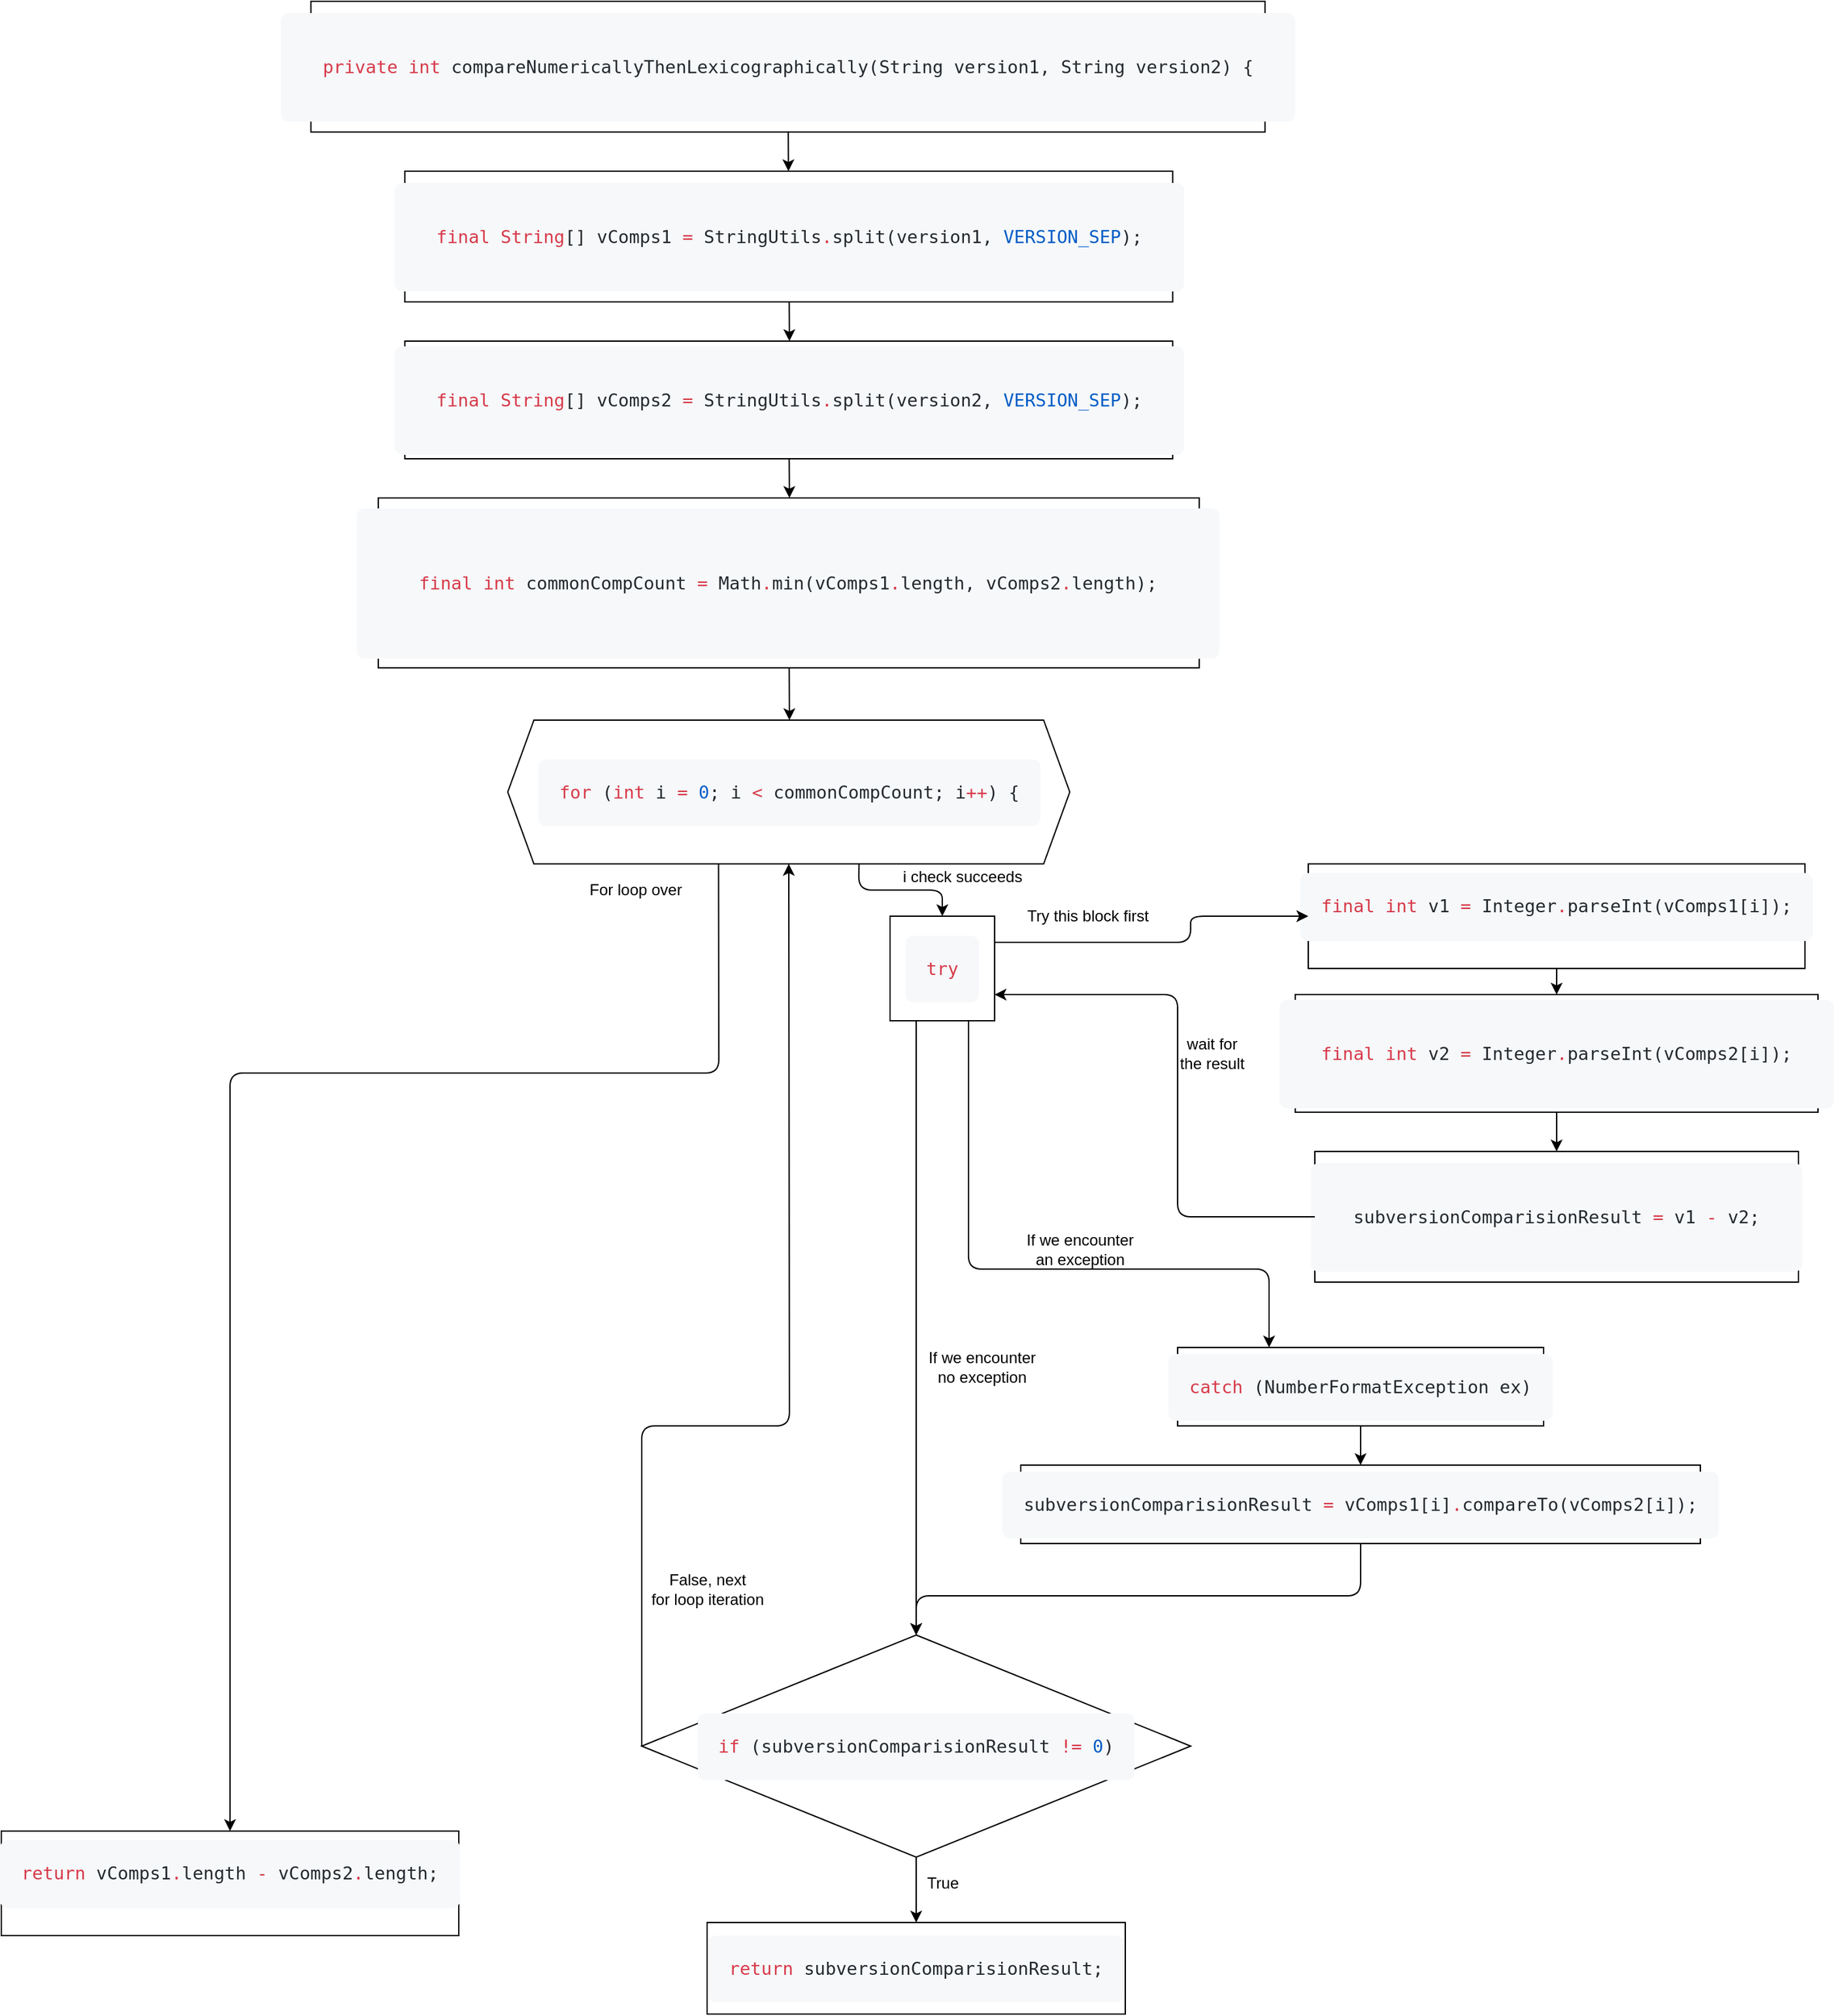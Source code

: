 <mxfile version="13.7.7" type="device"><diagram id="C5RBs43oDa-KdzZeNtuy" name="Page-1"><mxGraphModel dx="377" dy="-1249" grid="1" gridSize="10" guides="1" tooltips="1" connect="1" arrows="1" fold="1" page="1" pageScale="1" pageWidth="827" pageHeight="1169" math="0" shadow="0"><root><mxCell id="WIyWlLk6GJQsqaUBKTNV-0"/><mxCell id="WIyWlLk6GJQsqaUBKTNV-1" parent="WIyWlLk6GJQsqaUBKTNV-0"/><mxCell id="DRiwzqH_XunaTa5XtWrQ-318" value="&lt;pre style=&quot;box-sizing: border-box ; font-family: , &amp;#34;consolas&amp;#34; , &amp;#34;liberation mono&amp;#34; , &amp;#34;menlo&amp;#34; , monospace ; font-size: 13.6px ; margin-top: 0px ; margin-bottom: 0px ; overflow-wrap: normal ; padding: 16px ; overflow: auto ; line-height: 1.45 ; background-color: rgb(246 , 248 , 250) ; border-radius: 6px ; word-break: normal ; color: rgb(36 , 41 , 46)&quot;&gt;&lt;pre style=&quot;box-sizing: border-box ; font-family: , &amp;#34;consolas&amp;#34; , &amp;#34;liberation mono&amp;#34; , &amp;#34;menlo&amp;#34; , monospace ; font-size: 13.6px ; margin-top: 0px ; margin-bottom: 0px ; overflow-wrap: normal ; padding: 16px ; overflow: auto ; line-height: 1.45 ; border-radius: 6px ; word-break: normal&quot;&gt;&lt;span class=&quot;pl-k&quot; style=&quot;box-sizing: border-box ; color: rgb(215 , 58 , 73)&quot;&gt;private&lt;/span&gt; &lt;span class=&quot;pl-k&quot; style=&quot;box-sizing: border-box ; color: rgb(215 , 58 , 73)&quot;&gt;int&lt;/span&gt; compareNumericallyThenLexicographically(&lt;span class=&quot;pl-smi&quot; style=&quot;box-sizing: border-box&quot;&gt;String&lt;/span&gt; version1, &lt;span class=&quot;pl-smi&quot; style=&quot;box-sizing: border-box&quot;&gt;String&lt;/span&gt; version2) {&lt;/pre&gt;&lt;/pre&gt;" style="rounded=0;whiteSpace=wrap;html=1;" parent="WIyWlLk6GJQsqaUBKTNV-1" vertex="1"><mxGeometry x="2206.88" y="3010" width="730" height="100" as="geometry"/></mxCell><mxCell id="DRiwzqH_XunaTa5XtWrQ-319" value="&lt;pre style=&quot;box-sizing: border-box ; font-family: , &amp;#34;consolas&amp;#34; , &amp;#34;liberation mono&amp;#34; , &amp;#34;menlo&amp;#34; , monospace ; font-size: 13.6px ; margin-top: 0px ; margin-bottom: 0px ; overflow-wrap: normal ; padding: 16px ; overflow: auto ; line-height: 1.45 ; background-color: rgb(246 , 248 , 250) ; border-radius: 6px ; word-break: normal ; color: rgb(36 , 41 , 46)&quot;&gt;&lt;pre style=&quot;box-sizing: border-box ; font-family: , &amp;#34;consolas&amp;#34; , &amp;#34;liberation mono&amp;#34; , &amp;#34;menlo&amp;#34; , monospace ; font-size: 13.6px ; margin-top: 0px ; margin-bottom: 0px ; overflow-wrap: normal ; padding: 16px ; overflow: auto ; line-height: 1.45 ; border-radius: 6px ; word-break: normal&quot;&gt;&lt;span class=&quot;pl-k&quot; style=&quot;box-sizing: border-box ; color: rgb(215 , 58 , 73)&quot;&gt;final&lt;/span&gt; &lt;span class=&quot;pl-k&quot; style=&quot;box-sizing: border-box ; color: rgb(215 , 58 , 73)&quot;&gt;String&lt;/span&gt;[] vComps1 &lt;span class=&quot;pl-k&quot; style=&quot;box-sizing: border-box ; color: rgb(215 , 58 , 73)&quot;&gt;=&lt;/span&gt; &lt;span class=&quot;pl-smi&quot; style=&quot;box-sizing: border-box&quot;&gt;StringUtils&lt;/span&gt;&lt;span class=&quot;pl-k&quot; style=&quot;box-sizing: border-box ; color: rgb(215 , 58 , 73)&quot;&gt;.&lt;/span&gt;split(version1, &lt;span class=&quot;pl-c1&quot; style=&quot;box-sizing: border-box ; color: rgb(0 , 92 , 197)&quot;&gt;VERSION_SEP&lt;/span&gt;);&lt;/pre&gt;&lt;/pre&gt;" style="rounded=0;whiteSpace=wrap;html=1;" parent="WIyWlLk6GJQsqaUBKTNV-1" vertex="1"><mxGeometry x="2278.75" y="3140" width="587.5" height="100" as="geometry"/></mxCell><mxCell id="DRiwzqH_XunaTa5XtWrQ-320" value="" style="endArrow=classic;html=1;" parent="WIyWlLk6GJQsqaUBKTNV-1" source="DRiwzqH_XunaTa5XtWrQ-318" target="DRiwzqH_XunaTa5XtWrQ-319" edge="1"><mxGeometry width="50" height="50" relative="1" as="geometry"><mxPoint x="2540" y="3400" as="sourcePoint"/><mxPoint x="2590" y="3350" as="targetPoint"/></mxGeometry></mxCell><mxCell id="DRiwzqH_XunaTa5XtWrQ-321" value="" style="endArrow=classic;html=1;" parent="WIyWlLk6GJQsqaUBKTNV-1" source="DRiwzqH_XunaTa5XtWrQ-319" edge="1"><mxGeometry width="50" height="50" relative="1" as="geometry"><mxPoint x="2540" y="3380" as="sourcePoint"/><mxPoint x="2573" y="3270" as="targetPoint"/></mxGeometry></mxCell><mxCell id="DRiwzqH_XunaTa5XtWrQ-322" value="&lt;pre style=&quot;box-sizing: border-box ; font-family: , &amp;#34;consolas&amp;#34; , &amp;#34;liberation mono&amp;#34; , &amp;#34;menlo&amp;#34; , monospace ; font-size: 13.6px ; margin-top: 0px ; margin-bottom: 0px ; overflow-wrap: normal ; padding: 16px ; overflow: auto ; line-height: 1.45 ; background-color: rgb(246 , 248 , 250) ; border-radius: 6px ; word-break: normal ; color: rgb(36 , 41 , 46)&quot;&gt;&lt;pre style=&quot;box-sizing: border-box ; font-family: , &amp;#34;consolas&amp;#34; , &amp;#34;liberation mono&amp;#34; , &amp;#34;menlo&amp;#34; , monospace ; font-size: 13.6px ; margin-top: 0px ; margin-bottom: 0px ; overflow-wrap: normal ; padding: 16px ; overflow: auto ; line-height: 1.45 ; border-radius: 6px ; word-break: normal&quot;&gt;&lt;span class=&quot;pl-k&quot; style=&quot;box-sizing: border-box ; color: rgb(215 , 58 , 73)&quot;&gt;final&lt;/span&gt; &lt;span class=&quot;pl-k&quot; style=&quot;box-sizing: border-box ; color: rgb(215 , 58 , 73)&quot;&gt;String&lt;/span&gt;[] vComps2 &lt;span class=&quot;pl-k&quot; style=&quot;box-sizing: border-box ; color: rgb(215 , 58 , 73)&quot;&gt;=&lt;/span&gt; &lt;span class=&quot;pl-smi&quot; style=&quot;box-sizing: border-box&quot;&gt;StringUtils&lt;/span&gt;&lt;span class=&quot;pl-k&quot; style=&quot;box-sizing: border-box ; color: rgb(215 , 58 , 73)&quot;&gt;.&lt;/span&gt;split(version2, &lt;span class=&quot;pl-c1&quot; style=&quot;box-sizing: border-box ; color: rgb(0 , 92 , 197)&quot;&gt;VERSION_SEP&lt;/span&gt;);&lt;/pre&gt;&lt;/pre&gt;" style="rounded=0;whiteSpace=wrap;html=1;" parent="WIyWlLk6GJQsqaUBKTNV-1" vertex="1"><mxGeometry x="2278.75" y="3270" width="587.5" height="90" as="geometry"/></mxCell><mxCell id="DRiwzqH_XunaTa5XtWrQ-323" value="" style="endArrow=classic;html=1;" parent="WIyWlLk6GJQsqaUBKTNV-1" source="DRiwzqH_XunaTa5XtWrQ-322" edge="1"><mxGeometry width="50" height="50" relative="1" as="geometry"><mxPoint x="2540" y="3490" as="sourcePoint"/><mxPoint x="2573" y="3390" as="targetPoint"/></mxGeometry></mxCell><mxCell id="DRiwzqH_XunaTa5XtWrQ-324" value="&lt;pre style=&quot;box-sizing: border-box ; font-family: , &amp;#34;consolas&amp;#34; , &amp;#34;liberation mono&amp;#34; , &amp;#34;menlo&amp;#34; , monospace ; font-size: 13.6px ; margin-top: 0px ; margin-bottom: 0px ; overflow-wrap: normal ; padding: 16px ; overflow: auto ; line-height: 1.45 ; background-color: rgb(246 , 248 , 250) ; border-radius: 6px ; word-break: normal ; color: rgb(36 , 41 , 46)&quot;&gt;&lt;pre style=&quot;box-sizing: border-box ; font-family: , &amp;#34;consolas&amp;#34; , &amp;#34;liberation mono&amp;#34; , &amp;#34;menlo&amp;#34; , monospace ; font-size: 13.6px ; margin-top: 0px ; margin-bottom: 0px ; overflow-wrap: normal ; padding: 16px ; overflow: auto ; line-height: 1.45 ; border-radius: 6px ; word-break: normal&quot;&gt;&lt;pre style=&quot;box-sizing: border-box ; font-family: , &amp;#34;consolas&amp;#34; , &amp;#34;liberation mono&amp;#34; , &amp;#34;menlo&amp;#34; , monospace ; font-size: 13.6px ; margin-top: 0px ; margin-bottom: 0px ; overflow-wrap: normal ; padding: 16px ; overflow: auto ; line-height: 1.45 ; border-radius: 6px ; word-break: normal&quot;&gt;&lt;span class=&quot;pl-k&quot; style=&quot;box-sizing: border-box ; color: rgb(215 , 58 , 73)&quot;&gt;final&lt;/span&gt; &lt;span class=&quot;pl-k&quot; style=&quot;box-sizing: border-box ; color: rgb(215 , 58 , 73)&quot;&gt;int&lt;/span&gt; commonCompCount &lt;span class=&quot;pl-k&quot; style=&quot;box-sizing: border-box ; color: rgb(215 , 58 , 73)&quot;&gt;=&lt;/span&gt; &lt;span class=&quot;pl-smi&quot; style=&quot;box-sizing: border-box&quot;&gt;Math&lt;/span&gt;&lt;span class=&quot;pl-k&quot; style=&quot;box-sizing: border-box ; color: rgb(215 , 58 , 73)&quot;&gt;.&lt;/span&gt;min(vComps1&lt;span class=&quot;pl-k&quot; style=&quot;box-sizing: border-box ; color: rgb(215 , 58 , 73)&quot;&gt;.&lt;/span&gt;length, vComps2&lt;span class=&quot;pl-k&quot; style=&quot;box-sizing: border-box ; color: rgb(215 , 58 , 73)&quot;&gt;.&lt;/span&gt;length);&lt;/pre&gt;&lt;/pre&gt;&lt;/pre&gt;" style="rounded=0;whiteSpace=wrap;html=1;" parent="WIyWlLk6GJQsqaUBKTNV-1" vertex="1"><mxGeometry x="2258.44" y="3390" width="628.13" height="130" as="geometry"/></mxCell><mxCell id="DRiwzqH_XunaTa5XtWrQ-325" value="" style="endArrow=classic;html=1;" parent="WIyWlLk6GJQsqaUBKTNV-1" source="DRiwzqH_XunaTa5XtWrQ-324" edge="1"><mxGeometry width="50" height="50" relative="1" as="geometry"><mxPoint x="2540" y="3610" as="sourcePoint"/><mxPoint x="2573" y="3560" as="targetPoint"/></mxGeometry></mxCell><mxCell id="DRiwzqH_XunaTa5XtWrQ-326" value="&lt;pre style=&quot;box-sizing: border-box ; font-family: , &amp;#34;consolas&amp;#34; , &amp;#34;liberation mono&amp;#34; , &amp;#34;menlo&amp;#34; , monospace ; font-size: 13.6px ; margin-top: 0px ; margin-bottom: 0px ; overflow-wrap: normal ; padding: 16px ; overflow: auto ; line-height: 1.45 ; background-color: rgb(246 , 248 , 250) ; border-radius: 6px ; word-break: normal ; color: rgb(36 , 41 , 46)&quot;&gt;&lt;span class=&quot;pl-k&quot; style=&quot;box-sizing: border-box ; color: rgb(215 , 58 , 73)&quot;&gt;for&lt;/span&gt; (&lt;span class=&quot;pl-k&quot; style=&quot;box-sizing: border-box ; color: rgb(215 , 58 , 73)&quot;&gt;int&lt;/span&gt; i &lt;span class=&quot;pl-k&quot; style=&quot;box-sizing: border-box ; color: rgb(215 , 58 , 73)&quot;&gt;=&lt;/span&gt; &lt;span class=&quot;pl-c1&quot; style=&quot;box-sizing: border-box ; color: rgb(0 , 92 , 197)&quot;&gt;0&lt;/span&gt;; i &lt;span class=&quot;pl-k&quot; style=&quot;box-sizing: border-box ; color: rgb(215 , 58 , 73)&quot;&gt;&amp;lt;&lt;/span&gt; commonCompCount; i&lt;span class=&quot;pl-k&quot; style=&quot;box-sizing: border-box ; color: rgb(215 , 58 , 73)&quot;&gt;++&lt;/span&gt;) {&lt;/pre&gt;" style="shape=hexagon;perimeter=hexagonPerimeter2;whiteSpace=wrap;html=1;fixedSize=1;" parent="WIyWlLk6GJQsqaUBKTNV-1" vertex="1"><mxGeometry x="2357.51" y="3560" width="430" height="110" as="geometry"/></mxCell><mxCell id="DRiwzqH_XunaTa5XtWrQ-327" value="&lt;pre style=&quot;box-sizing: border-box ; font-family: , &amp;#34;consolas&amp;#34; , &amp;#34;liberation mono&amp;#34; , &amp;#34;menlo&amp;#34; , monospace ; font-size: 13.6px ; margin-top: 0px ; margin-bottom: 0px ; overflow-wrap: normal ; padding: 16px ; overflow: auto ; line-height: 1.45 ; background-color: rgb(246 , 248 , 250) ; border-radius: 6px ; word-break: normal ; color: rgb(36 , 41 , 46)&quot;&gt;&lt;span class=&quot;pl-k&quot; style=&quot;box-sizing: border-box ; color: rgb(215 , 58 , 73)&quot;&gt;final&lt;/span&gt; &lt;span class=&quot;pl-k&quot; style=&quot;box-sizing: border-box ; color: rgb(215 , 58 , 73)&quot;&gt;int&lt;/span&gt; v1 &lt;span class=&quot;pl-k&quot; style=&quot;box-sizing: border-box ; color: rgb(215 , 58 , 73)&quot;&gt;=&lt;/span&gt; &lt;span class=&quot;pl-smi&quot; style=&quot;box-sizing: border-box&quot;&gt;Integer&lt;/span&gt;&lt;span class=&quot;pl-k&quot; style=&quot;box-sizing: border-box ; color: rgb(215 , 58 , 73)&quot;&gt;.&lt;/span&gt;parseInt(vComps1[i]);&lt;br&gt;&lt;/pre&gt;&lt;div&gt;&lt;br&gt;&lt;/div&gt;" style="rounded=0;whiteSpace=wrap;html=1;" parent="WIyWlLk6GJQsqaUBKTNV-1" vertex="1"><mxGeometry x="2970" y="3670" width="380" height="80" as="geometry"/></mxCell><mxCell id="DRiwzqH_XunaTa5XtWrQ-328" value="&lt;pre style=&quot;box-sizing: border-box ; font-family: , &amp;#34;consolas&amp;#34; , &amp;#34;liberation mono&amp;#34; , &amp;#34;menlo&amp;#34; , monospace ; font-size: 13.6px ; margin-top: 0px ; margin-bottom: 0px ; overflow-wrap: normal ; padding: 16px ; overflow: auto ; line-height: 1.45 ; background-color: rgb(246 , 248 , 250) ; border-radius: 6px ; word-break: normal ; color: rgb(36 , 41 , 46)&quot;&gt;&lt;span class=&quot;pl-k&quot; style=&quot;box-sizing: border-box ; color: rgb(215 , 58 , 73)&quot;&gt;try&lt;/span&gt;&lt;/pre&gt;" style="whiteSpace=wrap;html=1;aspect=fixed;" parent="WIyWlLk6GJQsqaUBKTNV-1" vertex="1"><mxGeometry x="2650" y="3710" width="80" height="80" as="geometry"/></mxCell><mxCell id="DRiwzqH_XunaTa5XtWrQ-329" value="&lt;pre style=&quot;box-sizing: border-box ; font-family: , &amp;#34;consolas&amp;#34; , &amp;#34;liberation mono&amp;#34; , &amp;#34;menlo&amp;#34; , monospace ; font-size: 13.6px ; margin-top: 0px ; margin-bottom: 0px ; overflow-wrap: normal ; padding: 16px ; overflow: auto ; line-height: 1.45 ; background-color: rgb(246 , 248 , 250) ; border-radius: 6px ; word-break: normal ; color: rgb(36 , 41 , 46)&quot;&gt;&lt;pre style=&quot;box-sizing: border-box ; font-family: , &amp;#34;consolas&amp;#34; , &amp;#34;liberation mono&amp;#34; , &amp;#34;menlo&amp;#34; , monospace ; font-size: 13.6px ; margin-top: 0px ; margin-bottom: 0px ; overflow-wrap: normal ; padding: 16px ; overflow: auto ; line-height: 1.45 ; border-radius: 6px ; word-break: normal&quot;&gt;&lt;span class=&quot;pl-k&quot; style=&quot;box-sizing: border-box ; color: rgb(215 , 58 , 73)&quot;&gt;final&lt;/span&gt; &lt;span class=&quot;pl-k&quot; style=&quot;box-sizing: border-box ; color: rgb(215 , 58 , 73)&quot;&gt;int&lt;/span&gt; v2 &lt;span class=&quot;pl-k&quot; style=&quot;box-sizing: border-box ; color: rgb(215 , 58 , 73)&quot;&gt;=&lt;/span&gt; &lt;span class=&quot;pl-smi&quot; style=&quot;box-sizing: border-box&quot;&gt;Integer&lt;/span&gt;&lt;span class=&quot;pl-k&quot; style=&quot;box-sizing: border-box ; color: rgb(215 , 58 , 73)&quot;&gt;.&lt;/span&gt;parseInt(vComps2[i]);&lt;/pre&gt;&lt;/pre&gt;" style="rounded=0;whiteSpace=wrap;html=1;" parent="WIyWlLk6GJQsqaUBKTNV-1" vertex="1"><mxGeometry x="2960" y="3770" width="400" height="90" as="geometry"/></mxCell><mxCell id="DRiwzqH_XunaTa5XtWrQ-330" value="&lt;pre style=&quot;box-sizing: border-box ; font-family: , &amp;#34;consolas&amp;#34; , &amp;#34;liberation mono&amp;#34; , &amp;#34;menlo&amp;#34; , monospace ; font-size: 13.6px ; margin-top: 0px ; margin-bottom: 0px ; overflow-wrap: normal ; padding: 16px ; overflow: auto ; line-height: 1.45 ; background-color: rgb(246 , 248 , 250) ; border-radius: 6px ; word-break: normal ; color: rgb(36 , 41 , 46)&quot;&gt;&lt;pre style=&quot;box-sizing: border-box ; font-family: , &amp;#34;consolas&amp;#34; , &amp;#34;liberation mono&amp;#34; , &amp;#34;menlo&amp;#34; , monospace ; font-size: 13.6px ; margin-top: 0px ; margin-bottom: 0px ; overflow-wrap: normal ; padding: 16px ; overflow: auto ; line-height: 1.45 ; border-radius: 6px ; word-break: normal&quot;&gt;subversionComparisionResult &lt;span class=&quot;pl-k&quot; style=&quot;box-sizing: border-box ; color: rgb(215 , 58 , 73)&quot;&gt;=&lt;/span&gt; v1 &lt;span class=&quot;pl-k&quot; style=&quot;box-sizing: border-box ; color: rgb(215 , 58 , 73)&quot;&gt;-&lt;/span&gt; v2;&lt;/pre&gt;&lt;/pre&gt;" style="rounded=0;whiteSpace=wrap;html=1;" parent="WIyWlLk6GJQsqaUBKTNV-1" vertex="1"><mxGeometry x="2975" y="3890" width="370" height="100" as="geometry"/></mxCell><mxCell id="DRiwzqH_XunaTa5XtWrQ-331" value="&lt;pre style=&quot;box-sizing: border-box ; font-family: , &amp;#34;consolas&amp;#34; , &amp;#34;liberation mono&amp;#34; , &amp;#34;menlo&amp;#34; , monospace ; font-size: 13.6px ; margin-top: 0px ; margin-bottom: 0px ; overflow-wrap: normal ; padding: 16px ; overflow: auto ; line-height: 1.45 ; background-color: rgb(246 , 248 , 250) ; border-radius: 6px ; word-break: normal ; color: rgb(36 , 41 , 46)&quot;&gt;&lt;span class=&quot;pl-k&quot; style=&quot;box-sizing: border-box ; color: rgb(215 , 58 , 73)&quot;&gt;catch&lt;/span&gt; (&lt;span class=&quot;pl-smi&quot; style=&quot;box-sizing: border-box&quot;&gt;NumberFormatException&lt;/span&gt; ex)&lt;/pre&gt;" style="rounded=0;whiteSpace=wrap;html=1;" parent="WIyWlLk6GJQsqaUBKTNV-1" vertex="1"><mxGeometry x="2870" y="4040" width="280" height="60" as="geometry"/></mxCell><mxCell id="DRiwzqH_XunaTa5XtWrQ-332" value="&lt;pre style=&quot;box-sizing: border-box ; font-family: , &amp;#34;consolas&amp;#34; , &amp;#34;liberation mono&amp;#34; , &amp;#34;menlo&amp;#34; , monospace ; font-size: 13.6px ; margin-top: 0px ; margin-bottom: 0px ; overflow-wrap: normal ; padding: 16px ; overflow: auto ; line-height: 1.45 ; background-color: rgb(246 , 248 , 250) ; border-radius: 6px ; word-break: normal ; color: rgb(36 , 41 , 46)&quot;&gt;subversionComparisionResult &lt;span class=&quot;pl-k&quot; style=&quot;box-sizing: border-box ; color: rgb(215 , 58 , 73)&quot;&gt;=&lt;/span&gt; vComps1[i]&lt;span class=&quot;pl-k&quot; style=&quot;box-sizing: border-box ; color: rgb(215 , 58 , 73)&quot;&gt;.&lt;/span&gt;compareTo(vComps2[i]);&lt;/pre&gt;" style="rounded=0;whiteSpace=wrap;html=1;" parent="WIyWlLk6GJQsqaUBKTNV-1" vertex="1"><mxGeometry x="2750" y="4130" width="520" height="60" as="geometry"/></mxCell><mxCell id="DRiwzqH_XunaTa5XtWrQ-333" value="&lt;pre style=&quot;box-sizing: border-box ; font-family: , &amp;#34;consolas&amp;#34; , &amp;#34;liberation mono&amp;#34; , &amp;#34;menlo&amp;#34; , monospace ; font-size: 13.6px ; margin-top: 0px ; margin-bottom: 0px ; overflow-wrap: normal ; padding: 16px ; overflow: auto ; line-height: 1.45 ; background-color: rgb(246 , 248 , 250) ; border-radius: 6px ; word-break: normal ; color: rgb(36 , 41 , 46)&quot;&gt;&lt;span class=&quot;pl-k&quot; style=&quot;box-sizing: border-box ; color: rgb(215 , 58 , 73)&quot;&gt;if&lt;/span&gt; (subversionComparisionResult &lt;span class=&quot;pl-k&quot; style=&quot;box-sizing: border-box ; color: rgb(215 , 58 , 73)&quot;&gt;!=&lt;/span&gt; &lt;span class=&quot;pl-c1&quot; style=&quot;box-sizing: border-box ; color: rgb(0 , 92 , 197)&quot;&gt;0&lt;/span&gt;)&lt;/pre&gt;" style="rhombus;whiteSpace=wrap;html=1;" parent="WIyWlLk6GJQsqaUBKTNV-1" vertex="1"><mxGeometry x="2460" y="4260" width="420" height="170" as="geometry"/></mxCell><mxCell id="DRiwzqH_XunaTa5XtWrQ-334" value="&lt;pre style=&quot;box-sizing: border-box ; font-family: , &amp;#34;consolas&amp;#34; , &amp;#34;liberation mono&amp;#34; , &amp;#34;menlo&amp;#34; , monospace ; font-size: 13.6px ; margin-top: 0px ; margin-bottom: 0px ; overflow-wrap: normal ; padding: 16px ; overflow: auto ; line-height: 1.45 ; background-color: rgb(246 , 248 , 250) ; border-radius: 6px ; word-break: normal ; color: rgb(36 , 41 , 46)&quot;&gt;&lt;span class=&quot;pl-k&quot; style=&quot;box-sizing: border-box ; color: rgb(215 , 58 , 73)&quot;&gt;return&lt;/span&gt; subversionComparisionResult;&lt;/pre&gt;" style="rounded=0;whiteSpace=wrap;html=1;" parent="WIyWlLk6GJQsqaUBKTNV-1" vertex="1"><mxGeometry x="2510" y="4480" width="320" height="70" as="geometry"/></mxCell><mxCell id="DRiwzqH_XunaTa5XtWrQ-335" value="&lt;pre style=&quot;box-sizing: border-box ; font-family: , &amp;#34;consolas&amp;#34; , &amp;#34;liberation mono&amp;#34; , &amp;#34;menlo&amp;#34; , monospace ; font-size: 13.6px ; margin-top: 0px ; margin-bottom: 0px ; overflow-wrap: normal ; padding: 16px ; overflow: auto ; line-height: 1.45 ; background-color: rgb(246 , 248 , 250) ; border-radius: 6px ; word-break: normal ; color: rgb(36 , 41 , 46)&quot;&gt;&lt;span class=&quot;pl-k&quot; style=&quot;box-sizing: border-box ; color: rgb(215 , 58 , 73)&quot;&gt;return&lt;/span&gt; vComps1&lt;span class=&quot;pl-k&quot; style=&quot;box-sizing: border-box ; color: rgb(215 , 58 , 73)&quot;&gt;.&lt;/span&gt;length &lt;span class=&quot;pl-k&quot; style=&quot;box-sizing: border-box ; color: rgb(215 , 58 , 73)&quot;&gt;-&lt;/span&gt; vComps2&lt;span class=&quot;pl-k&quot; style=&quot;box-sizing: border-box ; color: rgb(215 , 58 , 73)&quot;&gt;.&lt;/span&gt;length;&lt;br&gt;&lt;/pre&gt;&lt;div&gt;&lt;br&gt;&lt;/div&gt;" style="rounded=0;whiteSpace=wrap;html=1;" parent="WIyWlLk6GJQsqaUBKTNV-1" vertex="1"><mxGeometry x="1970" y="4410" width="350" height="80" as="geometry"/></mxCell><mxCell id="DRiwzqH_XunaTa5XtWrQ-336" value="" style="endArrow=classic;html=1;entryX=0.5;entryY=0;entryDx=0;entryDy=0;exitX=0.625;exitY=1;exitDx=0;exitDy=0;" parent="WIyWlLk6GJQsqaUBKTNV-1" source="DRiwzqH_XunaTa5XtWrQ-326" target="DRiwzqH_XunaTa5XtWrQ-328" edge="1"><mxGeometry width="50" height="50" relative="1" as="geometry"><mxPoint x="2690" y="4160" as="sourcePoint"/><mxPoint x="2680" y="3700" as="targetPoint"/><Array as="points"><mxPoint x="2626" y="3690"/><mxPoint x="2690" y="3690"/></Array></mxGeometry></mxCell><mxCell id="DRiwzqH_XunaTa5XtWrQ-337" value="" style="endArrow=classic;html=1;exitX=0.375;exitY=1;exitDx=0;exitDy=0;" parent="WIyWlLk6GJQsqaUBKTNV-1" source="DRiwzqH_XunaTa5XtWrQ-326" target="DRiwzqH_XunaTa5XtWrQ-335" edge="1"><mxGeometry width="50" height="50" relative="1" as="geometry"><mxPoint x="2560" y="4410" as="sourcePoint"/><mxPoint x="2610" y="4360" as="targetPoint"/><Array as="points"><mxPoint x="2519" y="3830"/><mxPoint x="2145" y="3830"/></Array></mxGeometry></mxCell><mxCell id="DRiwzqH_XunaTa5XtWrQ-338" value="" style="endArrow=classic;html=1;entryX=0.5;entryY=0;entryDx=0;entryDy=0;exitX=0.5;exitY=1;exitDx=0;exitDy=0;" parent="WIyWlLk6GJQsqaUBKTNV-1" source="DRiwzqH_XunaTa5XtWrQ-329" target="DRiwzqH_XunaTa5XtWrQ-330" edge="1"><mxGeometry width="50" height="50" relative="1" as="geometry"><mxPoint x="3120" y="3880" as="sourcePoint"/><mxPoint x="3170" y="3830" as="targetPoint"/></mxGeometry></mxCell><mxCell id="DRiwzqH_XunaTa5XtWrQ-339" value="" style="endArrow=classic;html=1;entryX=0.5;entryY=0;entryDx=0;entryDy=0;exitX=0.5;exitY=1;exitDx=0;exitDy=0;" parent="WIyWlLk6GJQsqaUBKTNV-1" source="DRiwzqH_XunaTa5XtWrQ-327" target="DRiwzqH_XunaTa5XtWrQ-329" edge="1"><mxGeometry width="50" height="50" relative="1" as="geometry"><mxPoint x="3120" y="3880" as="sourcePoint"/><mxPoint x="3170" y="3830" as="targetPoint"/></mxGeometry></mxCell><mxCell id="DRiwzqH_XunaTa5XtWrQ-340" value="" style="endArrow=classic;html=1;exitX=1;exitY=0.25;exitDx=0;exitDy=0;entryX=0;entryY=0.5;entryDx=0;entryDy=0;" parent="WIyWlLk6GJQsqaUBKTNV-1" source="DRiwzqH_XunaTa5XtWrQ-328" target="DRiwzqH_XunaTa5XtWrQ-327" edge="1"><mxGeometry width="50" height="50" relative="1" as="geometry"><mxPoint x="2930" y="3970" as="sourcePoint"/><mxPoint x="2980" y="3920" as="targetPoint"/><Array as="points"><mxPoint x="2880" y="3730"/><mxPoint x="2880" y="3710"/></Array></mxGeometry></mxCell><mxCell id="DRiwzqH_XunaTa5XtWrQ-341" value="" style="endArrow=classic;html=1;exitX=0.75;exitY=1;exitDx=0;exitDy=0;entryX=0.25;entryY=0;entryDx=0;entryDy=0;" parent="WIyWlLk6GJQsqaUBKTNV-1" source="DRiwzqH_XunaTa5XtWrQ-328" target="DRiwzqH_XunaTa5XtWrQ-331" edge="1"><mxGeometry width="50" height="50" relative="1" as="geometry"><mxPoint x="2990" y="4040" as="sourcePoint"/><mxPoint x="3040" y="3990" as="targetPoint"/><Array as="points"><mxPoint x="2710" y="3980"/><mxPoint x="2940" y="3980"/></Array></mxGeometry></mxCell><mxCell id="DRiwzqH_XunaTa5XtWrQ-342" value="" style="endArrow=classic;html=1;entryX=1;entryY=0.75;entryDx=0;entryDy=0;exitX=0;exitY=0.5;exitDx=0;exitDy=0;" parent="WIyWlLk6GJQsqaUBKTNV-1" source="DRiwzqH_XunaTa5XtWrQ-330" target="DRiwzqH_XunaTa5XtWrQ-328" edge="1"><mxGeometry width="50" height="50" relative="1" as="geometry"><mxPoint x="2990" y="4040" as="sourcePoint"/><mxPoint x="3040" y="3990" as="targetPoint"/><Array as="points"><mxPoint x="2870" y="3940"/><mxPoint x="2870" y="3770"/></Array></mxGeometry></mxCell><mxCell id="DRiwzqH_XunaTa5XtWrQ-343" value="" style="endArrow=classic;html=1;entryX=0.5;entryY=0;entryDx=0;entryDy=0;exitX=0.5;exitY=1;exitDx=0;exitDy=0;" parent="WIyWlLk6GJQsqaUBKTNV-1" source="DRiwzqH_XunaTa5XtWrQ-331" target="DRiwzqH_XunaTa5XtWrQ-332" edge="1"><mxGeometry width="50" height="50" relative="1" as="geometry"><mxPoint x="2993.75" y="3920" as="sourcePoint"/><mxPoint x="3043.75" y="3870" as="targetPoint"/></mxGeometry></mxCell><mxCell id="DRiwzqH_XunaTa5XtWrQ-344" value="" style="endArrow=classic;html=1;entryX=0.5;entryY=0;entryDx=0;entryDy=0;exitX=0.5;exitY=1;exitDx=0;exitDy=0;" parent="WIyWlLk6GJQsqaUBKTNV-1" source="DRiwzqH_XunaTa5XtWrQ-332" target="DRiwzqH_XunaTa5XtWrQ-333" edge="1"><mxGeometry width="50" height="50" relative="1" as="geometry"><mxPoint x="2586" y="4220" as="sourcePoint"/><mxPoint x="2636" y="4170" as="targetPoint"/><Array as="points"><mxPoint x="3010" y="4230"/><mxPoint x="2670" y="4230"/></Array></mxGeometry></mxCell><mxCell id="DRiwzqH_XunaTa5XtWrQ-345" value="" style="endArrow=classic;html=1;exitX=0.25;exitY=1;exitDx=0;exitDy=0;" parent="WIyWlLk6GJQsqaUBKTNV-1" source="DRiwzqH_XunaTa5XtWrQ-328" target="DRiwzqH_XunaTa5XtWrQ-333" edge="1"><mxGeometry width="50" height="50" relative="1" as="geometry"><mxPoint x="2680" y="4080" as="sourcePoint"/><mxPoint x="2750" y="4270" as="targetPoint"/></mxGeometry></mxCell><mxCell id="DRiwzqH_XunaTa5XtWrQ-346" value="" style="endArrow=classic;html=1;entryX=0.5;entryY=0;entryDx=0;entryDy=0;exitX=0.5;exitY=1;exitDx=0;exitDy=0;" parent="WIyWlLk6GJQsqaUBKTNV-1" source="DRiwzqH_XunaTa5XtWrQ-333" target="DRiwzqH_XunaTa5XtWrQ-334" edge="1"><mxGeometry width="50" height="50" relative="1" as="geometry"><mxPoint x="2690" y="4480" as="sourcePoint"/><mxPoint x="2740" y="4430" as="targetPoint"/></mxGeometry></mxCell><mxCell id="DRiwzqH_XunaTa5XtWrQ-347" value="True" style="text;html=1;align=center;verticalAlign=middle;resizable=0;points=[];autosize=1;" parent="WIyWlLk6GJQsqaUBKTNV-1" vertex="1"><mxGeometry x="2670" y="4440" width="40" height="20" as="geometry"/></mxCell><mxCell id="DRiwzqH_XunaTa5XtWrQ-348" value="Try this block first" style="text;html=1;align=center;verticalAlign=middle;resizable=0;points=[];autosize=1;" parent="WIyWlLk6GJQsqaUBKTNV-1" vertex="1"><mxGeometry x="2746" y="3700" width="110" height="20" as="geometry"/></mxCell><mxCell id="DRiwzqH_XunaTa5XtWrQ-349" value="wait for &lt;br&gt;the result" style="text;html=1;align=center;verticalAlign=middle;resizable=0;points=[];autosize=1;" parent="WIyWlLk6GJQsqaUBKTNV-1" vertex="1"><mxGeometry x="2866.25" y="3800" width="60" height="30" as="geometry"/></mxCell><mxCell id="DRiwzqH_XunaTa5XtWrQ-350" value="If we encounter&lt;br&gt;an exception" style="text;html=1;align=center;verticalAlign=middle;resizable=0;points=[];autosize=1;" parent="WIyWlLk6GJQsqaUBKTNV-1" vertex="1"><mxGeometry x="2745" y="3950" width="100" height="30" as="geometry"/></mxCell><mxCell id="DRiwzqH_XunaTa5XtWrQ-352" value="" style="endArrow=classic;html=1;exitX=0;exitY=0.5;exitDx=0;exitDy=0;entryX=0.5;entryY=1;entryDx=0;entryDy=0;" parent="WIyWlLk6GJQsqaUBKTNV-1" source="DRiwzqH_XunaTa5XtWrQ-333" target="DRiwzqH_XunaTa5XtWrQ-326" edge="1"><mxGeometry width="50" height="50" relative="1" as="geometry"><mxPoint x="2600" y="4240" as="sourcePoint"/><mxPoint x="2650" y="4190" as="targetPoint"/><Array as="points"><mxPoint x="2460" y="4100"/><mxPoint x="2573" y="4100"/></Array></mxGeometry></mxCell><mxCell id="DRiwzqH_XunaTa5XtWrQ-353" value="False, next&lt;br&gt;for loop iteration" style="text;html=1;align=center;verticalAlign=middle;resizable=0;points=[];autosize=1;" parent="WIyWlLk6GJQsqaUBKTNV-1" vertex="1"><mxGeometry x="2460" y="4210" width="100" height="30" as="geometry"/></mxCell><mxCell id="DRiwzqH_XunaTa5XtWrQ-354" value="For loop over" style="text;html=1;align=center;verticalAlign=middle;resizable=0;points=[];autosize=1;" parent="WIyWlLk6GJQsqaUBKTNV-1" vertex="1"><mxGeometry x="2410" y="3680" width="90" height="20" as="geometry"/></mxCell><mxCell id="DRiwzqH_XunaTa5XtWrQ-355" value="i check succeeds" style="text;html=1;align=center;verticalAlign=middle;resizable=0;points=[];autosize=1;" parent="WIyWlLk6GJQsqaUBKTNV-1" vertex="1"><mxGeometry x="2650" y="3670" width="110" height="20" as="geometry"/></mxCell><mxCell id="4-nct-PGYIvCjPUjMcEH-0" value="If we encounter&lt;br&gt;no exception" style="text;html=1;align=center;verticalAlign=middle;resizable=0;points=[];autosize=1;" vertex="1" parent="WIyWlLk6GJQsqaUBKTNV-1"><mxGeometry x="2670" y="4040" width="100" height="30" as="geometry"/></mxCell></root></mxGraphModel></diagram></mxfile>